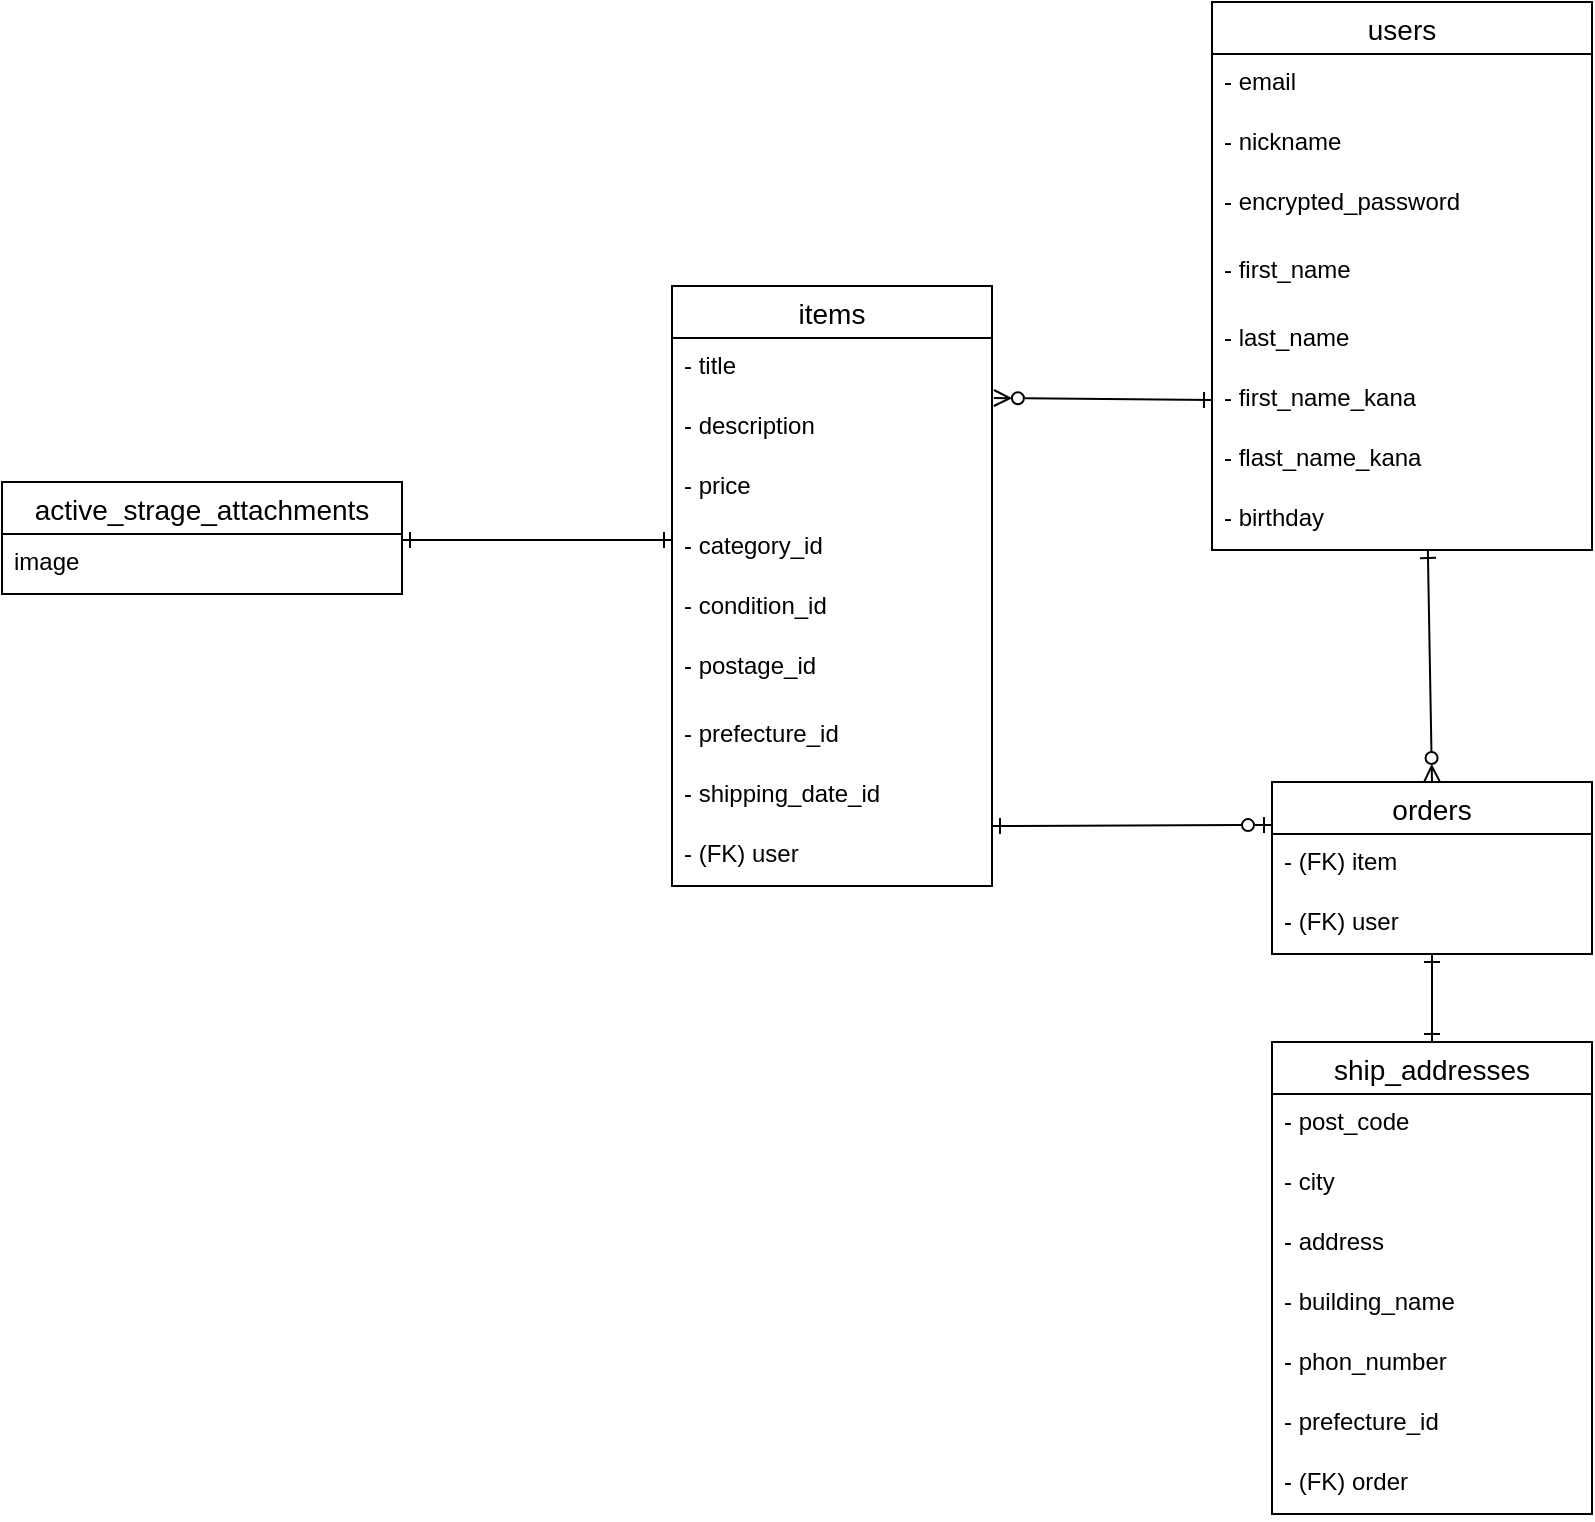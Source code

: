 <mxfile>
    <diagram id="Jg9yjEypAdy6CdjQi_A2" name="ページ1">
        <mxGraphModel dx="1173" dy="815" grid="1" gridSize="10" guides="1" tooltips="1" connect="1" arrows="1" fold="1" page="1" pageScale="1" pageWidth="827" pageHeight="1169" background="none" math="0" shadow="0">
            <root>
                <mxCell id="0"/>
                <mxCell id="1" parent="0"/>
                <mxCell id="192" style="edgeStyle=none;html=1;entryX=0.5;entryY=0;entryDx=0;entryDy=0;startArrow=ERone;startFill=0;endArrow=ERzeroToMany;endFill=0;exitX=0.568;exitY=1;exitDx=0;exitDy=0;exitPerimeter=0;" parent="1" source="17" target="29" edge="1">
                    <mxGeometry relative="1" as="geometry">
                        <mxPoint x="720.96" y="323.01" as="sourcePoint"/>
                    </mxGeometry>
                </mxCell>
                <mxCell id="6" value="users" style="swimlane;fontStyle=0;childLayout=stackLayout;horizontal=1;startSize=26;horizontalStack=0;resizeParent=1;resizeParentMax=0;resizeLast=0;collapsible=1;marginBottom=0;align=center;fontSize=14;" parent="1" vertex="1">
                    <mxGeometry x="610" y="20" width="190" height="274" as="geometry"/>
                </mxCell>
                <mxCell id="8" value="- email" style="text;strokeColor=none;fillColor=none;spacingLeft=4;spacingRight=4;overflow=hidden;rotatable=0;points=[[0,0.5],[1,0.5]];portConstraint=eastwest;fontSize=12;align=left;verticalAlign=top;" parent="6" vertex="1">
                    <mxGeometry y="26" width="190" height="30" as="geometry"/>
                </mxCell>
                <mxCell id="7" value="- nickname&#10;" style="text;strokeColor=none;fillColor=none;spacingLeft=4;spacingRight=4;overflow=hidden;rotatable=0;points=[[0,0.5],[1,0.5]];portConstraint=eastwest;fontSize=12;verticalAlign=top;" parent="6" vertex="1">
                    <mxGeometry y="56" width="190" height="30" as="geometry"/>
                </mxCell>
                <mxCell id="9" value="- encrypted_password" style="text;strokeColor=none;fillColor=none;spacingLeft=4;spacingRight=4;overflow=hidden;rotatable=0;points=[[0,0.5],[1,0.5]];portConstraint=eastwest;fontSize=12;verticalAlign=top;" parent="6" vertex="1">
                    <mxGeometry y="86" width="190" height="34" as="geometry"/>
                </mxCell>
                <mxCell id="11" value="- first_name " style="text;strokeColor=none;fillColor=none;spacingLeft=4;spacingRight=4;overflow=hidden;rotatable=0;points=[[0,0.5],[1,0.5]];portConstraint=eastwest;fontSize=12;" parent="6" vertex="1">
                    <mxGeometry y="120" width="190" height="34" as="geometry"/>
                </mxCell>
                <mxCell id="12" value="- last_name" style="text;strokeColor=none;fillColor=none;spacingLeft=4;spacingRight=4;overflow=hidden;rotatable=0;points=[[0,0.5],[1,0.5]];portConstraint=eastwest;fontSize=12;" parent="6" vertex="1">
                    <mxGeometry y="154" width="190" height="30" as="geometry"/>
                </mxCell>
                <mxCell id="13" value="- first_name_kana" style="text;strokeColor=none;fillColor=none;spacingLeft=4;spacingRight=4;overflow=hidden;rotatable=0;points=[[0,0.5],[1,0.5]];portConstraint=eastwest;fontSize=12;" parent="6" vertex="1">
                    <mxGeometry y="184" width="190" height="30" as="geometry"/>
                </mxCell>
                <mxCell id="15" value="- flast_name_kana" style="text;strokeColor=none;fillColor=none;spacingLeft=4;spacingRight=4;overflow=hidden;rotatable=0;points=[[0,0.5],[1,0.5]];portConstraint=eastwest;fontSize=12;" parent="6" vertex="1">
                    <mxGeometry y="214" width="190" height="30" as="geometry"/>
                </mxCell>
                <mxCell id="17" value="- birthday" style="text;strokeColor=none;fillColor=none;spacingLeft=4;spacingRight=4;overflow=hidden;rotatable=0;points=[[0,0.5],[1,0.5]];portConstraint=eastwest;fontSize=12;" parent="6" vertex="1">
                    <mxGeometry y="244" width="190" height="30" as="geometry"/>
                </mxCell>
                <mxCell id="18" value="items" style="swimlane;fontStyle=0;childLayout=stackLayout;horizontal=1;startSize=26;horizontalStack=0;resizeParent=1;resizeParentMax=0;resizeLast=0;collapsible=1;marginBottom=0;align=center;fontSize=14;" parent="1" vertex="1">
                    <mxGeometry x="340" y="162" width="160" height="300" as="geometry"/>
                </mxCell>
                <mxCell id="19" value="- title" style="text;strokeColor=none;fillColor=none;spacingLeft=4;spacingRight=4;overflow=hidden;rotatable=0;points=[[0,0.5],[1,0.5]];portConstraint=eastwest;fontSize=12;" parent="18" vertex="1">
                    <mxGeometry y="26" width="160" height="30" as="geometry"/>
                </mxCell>
                <mxCell id="20" value="- description" style="text;strokeColor=none;fillColor=none;spacingLeft=4;spacingRight=4;overflow=hidden;rotatable=0;points=[[0,0.5],[1,0.5]];portConstraint=eastwest;fontSize=12;" parent="18" vertex="1">
                    <mxGeometry y="56" width="160" height="30" as="geometry"/>
                </mxCell>
                <mxCell id="21" value="- price" style="text;strokeColor=none;fillColor=none;spacingLeft=4;spacingRight=4;overflow=hidden;rotatable=0;points=[[0,0.5],[1,0.5]];portConstraint=eastwest;fontSize=12;" parent="18" vertex="1">
                    <mxGeometry y="86" width="160" height="30" as="geometry"/>
                </mxCell>
                <mxCell id="23" value="- category_id" style="text;strokeColor=none;fillColor=none;spacingLeft=4;spacingRight=4;overflow=hidden;rotatable=0;points=[[0,0.5],[1,0.5]];portConstraint=eastwest;fontSize=12;" parent="18" vertex="1">
                    <mxGeometry y="116" width="160" height="30" as="geometry"/>
                </mxCell>
                <mxCell id="24" value="- condition_id" style="text;strokeColor=none;fillColor=none;spacingLeft=4;spacingRight=4;overflow=hidden;rotatable=0;points=[[0,0.5],[1,0.5]];portConstraint=eastwest;fontSize=12;" parent="18" vertex="1">
                    <mxGeometry y="146" width="160" height="30" as="geometry"/>
                </mxCell>
                <mxCell id="26" value="- postage_id" style="text;strokeColor=none;fillColor=none;spacingLeft=4;spacingRight=4;overflow=hidden;rotatable=0;points=[[0,0.5],[1,0.5]];portConstraint=eastwest;fontSize=12;" parent="18" vertex="1">
                    <mxGeometry y="176" width="160" height="34" as="geometry"/>
                </mxCell>
                <mxCell id="27" value="- prefecture_id" style="text;strokeColor=none;fillColor=none;spacingLeft=4;spacingRight=4;overflow=hidden;rotatable=0;points=[[0,0.5],[1,0.5]];portConstraint=eastwest;fontSize=12;" parent="18" vertex="1">
                    <mxGeometry y="210" width="160" height="30" as="geometry"/>
                </mxCell>
                <mxCell id="28" value="- shipping_date_id" style="text;strokeColor=none;fillColor=none;spacingLeft=4;spacingRight=4;overflow=hidden;rotatable=0;points=[[0,0.5],[1,0.5]];portConstraint=eastwest;fontSize=12;" parent="18" vertex="1">
                    <mxGeometry y="240" width="160" height="30" as="geometry"/>
                </mxCell>
                <mxCell id="25" value="- (FK) user" style="text;strokeColor=none;fillColor=none;spacingLeft=4;spacingRight=4;overflow=hidden;rotatable=0;points=[[0,0.5],[1,0.5]];portConstraint=eastwest;fontSize=12;" parent="18" vertex="1">
                    <mxGeometry y="270" width="160" height="30" as="geometry"/>
                </mxCell>
                <mxCell id="195" style="edgeStyle=none;html=1;startArrow=ERone;startFill=0;endArrow=ERone;endFill=0;entryX=0.5;entryY=0;entryDx=0;entryDy=0;" parent="1" source="29" target="48" edge="1">
                    <mxGeometry relative="1" as="geometry">
                        <mxPoint x="720" y="510" as="targetPoint"/>
                    </mxGeometry>
                </mxCell>
                <mxCell id="29" value="orders" style="swimlane;fontStyle=0;childLayout=stackLayout;horizontal=1;startSize=26;horizontalStack=0;resizeParent=1;resizeParentMax=0;resizeLast=0;collapsible=1;marginBottom=0;align=center;fontSize=14;" parent="1" vertex="1">
                    <mxGeometry x="640" y="410" width="160" height="86" as="geometry"/>
                </mxCell>
                <mxCell id="30" value="- (FK) item" style="text;strokeColor=none;fillColor=none;spacingLeft=4;spacingRight=4;overflow=hidden;rotatable=0;points=[[0,0.5],[1,0.5]];portConstraint=eastwest;fontSize=12;" parent="29" vertex="1">
                    <mxGeometry y="26" width="160" height="30" as="geometry"/>
                </mxCell>
                <mxCell id="52" value="- (FK) user" style="text;strokeColor=none;fillColor=none;spacingLeft=4;spacingRight=4;overflow=hidden;rotatable=0;points=[[0,0.5],[1,0.5]];portConstraint=eastwest;fontSize=12;" parent="29" vertex="1">
                    <mxGeometry y="56" width="160" height="30" as="geometry"/>
                </mxCell>
                <mxCell id="48" value="ship_addresses" style="swimlane;fontStyle=0;childLayout=stackLayout;horizontal=1;startSize=26;horizontalStack=0;resizeParent=1;resizeParentMax=0;resizeLast=0;collapsible=1;marginBottom=0;align=center;fontSize=14;" parent="1" vertex="1">
                    <mxGeometry x="640" y="540" width="160" height="236" as="geometry">
                        <mxRectangle x="640" y="280" width="120" height="26" as="alternateBounds"/>
                    </mxGeometry>
                </mxCell>
                <mxCell id="49" value="- post_code" style="text;strokeColor=none;fillColor=none;spacingLeft=4;spacingRight=4;overflow=hidden;rotatable=0;points=[[0,0.5],[1,0.5]];portConstraint=eastwest;fontSize=12;" parent="48" vertex="1">
                    <mxGeometry y="26" width="160" height="30" as="geometry"/>
                </mxCell>
                <mxCell id="51" value="- city" style="text;strokeColor=none;fillColor=none;spacingLeft=4;spacingRight=4;overflow=hidden;rotatable=0;points=[[0,0.5],[1,0.5]];portConstraint=eastwest;fontSize=12;" parent="48" vertex="1">
                    <mxGeometry y="56" width="160" height="30" as="geometry"/>
                </mxCell>
                <mxCell id="53" value="- address" style="text;strokeColor=none;fillColor=none;spacingLeft=4;spacingRight=4;overflow=hidden;rotatable=0;points=[[0,0.5],[1,0.5]];portConstraint=eastwest;fontSize=12;" parent="48" vertex="1">
                    <mxGeometry y="86" width="160" height="30" as="geometry"/>
                </mxCell>
                <mxCell id="54" value="- building_name" style="text;strokeColor=none;fillColor=none;spacingLeft=4;spacingRight=4;overflow=hidden;rotatable=0;points=[[0,0.5],[1,0.5]];portConstraint=eastwest;fontSize=12;" parent="48" vertex="1">
                    <mxGeometry y="116" width="160" height="30" as="geometry"/>
                </mxCell>
                <mxCell id="55" value="- phon_number&#10;" style="text;strokeColor=none;fillColor=none;spacingLeft=4;spacingRight=4;overflow=hidden;rotatable=0;points=[[0,0.5],[1,0.5]];portConstraint=eastwest;fontSize=12;" parent="48" vertex="1">
                    <mxGeometry y="146" width="160" height="30" as="geometry"/>
                </mxCell>
                <mxCell id="50" value="- prefecture_id" style="text;strokeColor=none;fillColor=none;spacingLeft=4;spacingRight=4;overflow=hidden;rotatable=0;points=[[0,0.5],[1,0.5]];portConstraint=eastwest;fontSize=12;" parent="48" vertex="1">
                    <mxGeometry y="176" width="160" height="30" as="geometry"/>
                </mxCell>
                <mxCell id="206" value="- (FK) order" style="text;strokeColor=none;fillColor=none;spacingLeft=4;spacingRight=4;overflow=hidden;rotatable=0;points=[[0,0.5],[1,0.5]];portConstraint=eastwest;fontSize=12;" parent="48" vertex="1">
                    <mxGeometry y="206" width="160" height="30" as="geometry"/>
                </mxCell>
                <mxCell id="193" style="edgeStyle=none;html=1;startArrow=ERone;startFill=0;endArrow=ERzeroToMany;endFill=0;exitX=0;exitY=0.5;exitDx=0;exitDy=0;entryX=1.006;entryY=0;entryDx=0;entryDy=0;entryPerimeter=0;" parent="1" source="13" target="20" edge="1">
                    <mxGeometry relative="1" as="geometry">
                        <mxPoint x="610" y="174" as="sourcePoint"/>
                        <mxPoint x="510" y="219" as="targetPoint"/>
                    </mxGeometry>
                </mxCell>
                <mxCell id="194" style="edgeStyle=none;html=1;startArrow=ERzeroToOne;startFill=0;endArrow=ERone;endFill=0;exitX=0;exitY=0.25;exitDx=0;exitDy=0;" parent="1" source="29" edge="1">
                    <mxGeometry relative="1" as="geometry">
                        <mxPoint x="640" y="360" as="sourcePoint"/>
                        <mxPoint x="500" y="432" as="targetPoint"/>
                    </mxGeometry>
                </mxCell>
                <mxCell id="215" value="active_strage_attachments" style="swimlane;fontStyle=0;childLayout=stackLayout;horizontal=1;startSize=26;horizontalStack=0;resizeParent=1;resizeParentMax=0;resizeLast=0;collapsible=1;marginBottom=0;align=center;fontSize=14;swimlaneLine=1;rounded=0;sketch=0;" parent="1" vertex="1">
                    <mxGeometry x="5" y="260" width="200" height="56" as="geometry"/>
                </mxCell>
                <mxCell id="216" value="image" style="text;strokeColor=none;fillColor=none;spacingLeft=4;spacingRight=4;overflow=hidden;rotatable=0;points=[[0,0.5],[1,0.5]];portConstraint=eastwest;fontSize=12;" parent="215" vertex="1">
                    <mxGeometry y="26" width="200" height="30" as="geometry"/>
                </mxCell>
                <mxCell id="218" style="edgeStyle=none;html=1;endArrow=ERone;endFill=0;exitX=1;exitY=0.1;exitDx=0;exitDy=0;startArrow=ERone;startFill=0;exitPerimeter=0;" parent="1" source="216" edge="1">
                    <mxGeometry relative="1" as="geometry">
                        <mxPoint x="220" y="192" as="sourcePoint"/>
                        <mxPoint x="340" y="289" as="targetPoint"/>
                    </mxGeometry>
                </mxCell>
            </root>
        </mxGraphModel>
    </diagram>
</mxfile>